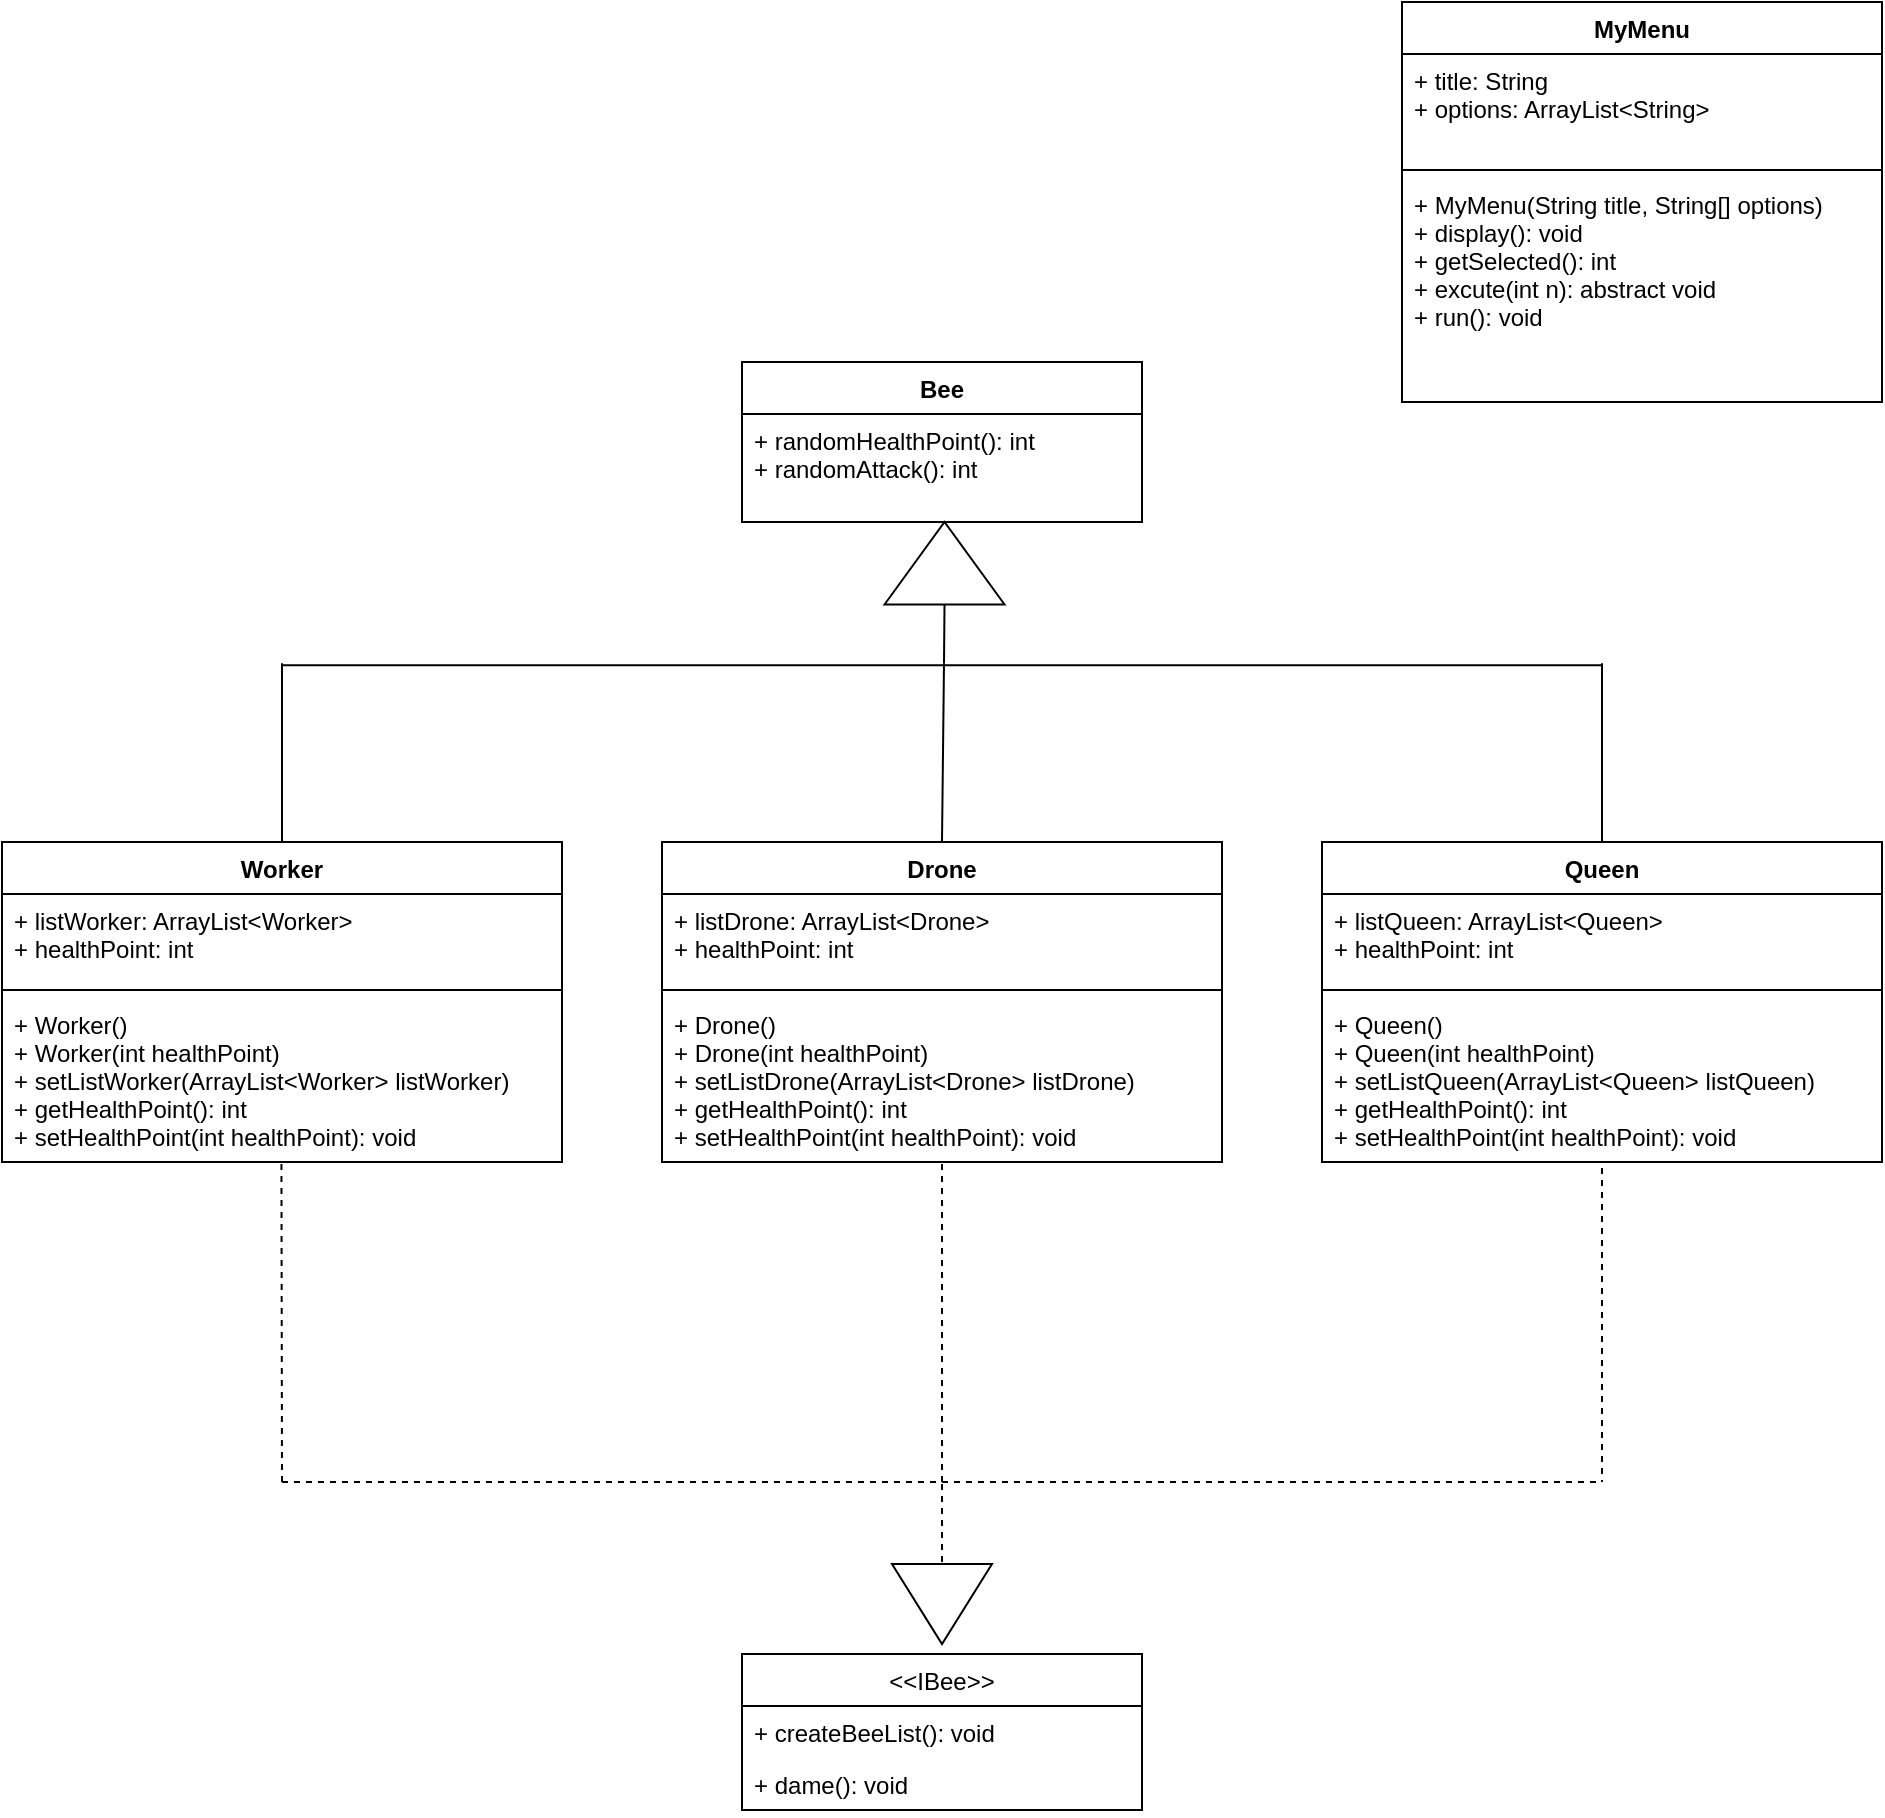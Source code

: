 <mxfile version="13.9.9" type="device"><diagram id="C5RBs43oDa-KdzZeNtuy" name="Page-1"><mxGraphModel dx="3413" dy="2107" grid="1" gridSize="10" guides="1" tooltips="1" connect="1" arrows="1" fold="1" page="1" pageScale="1" pageWidth="4681" pageHeight="3300" math="0" shadow="0"><root><mxCell id="WIyWlLk6GJQsqaUBKTNV-0"/><mxCell id="WIyWlLk6GJQsqaUBKTNV-1" parent="WIyWlLk6GJQsqaUBKTNV-0"/><mxCell id="xD8_gNF1pVx07IJ_uZF3-0" value="Bee" style="swimlane;fontStyle=1;align=center;verticalAlign=top;childLayout=stackLayout;horizontal=1;startSize=26;horizontalStack=0;resizeParent=1;resizeParentMax=0;resizeLast=0;collapsible=1;marginBottom=0;" parent="WIyWlLk6GJQsqaUBKTNV-1" vertex="1"><mxGeometry x="1240" y="480" width="200" height="80" as="geometry"/></mxCell><mxCell id="xD8_gNF1pVx07IJ_uZF3-3" value="+ randomHealthPoint(): int&#10;+ randomAttack(): int" style="text;strokeColor=none;fillColor=none;align=left;verticalAlign=top;spacingLeft=4;spacingRight=4;overflow=hidden;rotatable=0;points=[[0,0.5],[1,0.5]];portConstraint=eastwest;" parent="xD8_gNF1pVx07IJ_uZF3-0" vertex="1"><mxGeometry y="26" width="200" height="54" as="geometry"/></mxCell><mxCell id="xD8_gNF1pVx07IJ_uZF3-4" value="&lt;&lt;IBee&gt;&gt;" style="swimlane;fontStyle=0;childLayout=stackLayout;horizontal=1;startSize=26;fillColor=none;horizontalStack=0;resizeParent=1;resizeParentMax=0;resizeLast=0;collapsible=1;marginBottom=0;" parent="WIyWlLk6GJQsqaUBKTNV-1" vertex="1"><mxGeometry x="1240" y="1126" width="200" height="78" as="geometry"/></mxCell><mxCell id="xD8_gNF1pVx07IJ_uZF3-5" value="+ createBeeList(): void" style="text;strokeColor=none;fillColor=none;align=left;verticalAlign=top;spacingLeft=4;spacingRight=4;overflow=hidden;rotatable=0;points=[[0,0.5],[1,0.5]];portConstraint=eastwest;" parent="xD8_gNF1pVx07IJ_uZF3-4" vertex="1"><mxGeometry y="26" width="200" height="26" as="geometry"/></mxCell><mxCell id="xD8_gNF1pVx07IJ_uZF3-6" value="+ dame(): void" style="text;strokeColor=none;fillColor=none;align=left;verticalAlign=top;spacingLeft=4;spacingRight=4;overflow=hidden;rotatable=0;points=[[0,0.5],[1,0.5]];portConstraint=eastwest;" parent="xD8_gNF1pVx07IJ_uZF3-4" vertex="1"><mxGeometry y="52" width="200" height="26" as="geometry"/></mxCell><mxCell id="xD8_gNF1pVx07IJ_uZF3-8" value="Queen" style="swimlane;fontStyle=1;align=center;verticalAlign=top;childLayout=stackLayout;horizontal=1;startSize=26;horizontalStack=0;resizeParent=1;resizeParentMax=0;resizeLast=0;collapsible=1;marginBottom=0;" parent="WIyWlLk6GJQsqaUBKTNV-1" vertex="1"><mxGeometry x="1530" y="720" width="280" height="160" as="geometry"/></mxCell><mxCell id="xD8_gNF1pVx07IJ_uZF3-9" value="+ listQueen: ArrayList&lt;Queen&gt;&#10;+ healthPoint: int" style="text;strokeColor=none;fillColor=none;align=left;verticalAlign=top;spacingLeft=4;spacingRight=4;overflow=hidden;rotatable=0;points=[[0,0.5],[1,0.5]];portConstraint=eastwest;" parent="xD8_gNF1pVx07IJ_uZF3-8" vertex="1"><mxGeometry y="26" width="280" height="44" as="geometry"/></mxCell><mxCell id="xD8_gNF1pVx07IJ_uZF3-10" value="" style="line;strokeWidth=1;fillColor=none;align=left;verticalAlign=middle;spacingTop=-1;spacingLeft=3;spacingRight=3;rotatable=0;labelPosition=right;points=[];portConstraint=eastwest;" parent="xD8_gNF1pVx07IJ_uZF3-8" vertex="1"><mxGeometry y="70" width="280" height="8" as="geometry"/></mxCell><mxCell id="xD8_gNF1pVx07IJ_uZF3-11" value="+ Queen()&#10;+ Queen(int healthPoint)&#10;+ setListQueen(ArrayList&lt;Queen&gt; listQueen)&#10;+ getHealthPoint(): int&#10;+ setHealthPoint(int healthPoint): void " style="text;strokeColor=none;fillColor=none;align=left;verticalAlign=top;spacingLeft=4;spacingRight=4;overflow=hidden;rotatable=0;points=[[0,0.5],[1,0.5]];portConstraint=eastwest;" parent="xD8_gNF1pVx07IJ_uZF3-8" vertex="1"><mxGeometry y="78" width="280" height="82" as="geometry"/></mxCell><mxCell id="xD8_gNF1pVx07IJ_uZF3-12" value="Worker" style="swimlane;fontStyle=1;align=center;verticalAlign=top;childLayout=stackLayout;horizontal=1;startSize=26;horizontalStack=0;resizeParent=1;resizeParentMax=0;resizeLast=0;collapsible=1;marginBottom=0;" parent="WIyWlLk6GJQsqaUBKTNV-1" vertex="1"><mxGeometry x="870" y="720" width="280" height="160" as="geometry"/></mxCell><mxCell id="xD8_gNF1pVx07IJ_uZF3-13" value="+ listWorker: ArrayList&lt;Worker&gt;&#10;+ healthPoint: int" style="text;strokeColor=none;fillColor=none;align=left;verticalAlign=top;spacingLeft=4;spacingRight=4;overflow=hidden;rotatable=0;points=[[0,0.5],[1,0.5]];portConstraint=eastwest;" parent="xD8_gNF1pVx07IJ_uZF3-12" vertex="1"><mxGeometry y="26" width="280" height="44" as="geometry"/></mxCell><mxCell id="xD8_gNF1pVx07IJ_uZF3-14" value="" style="line;strokeWidth=1;fillColor=none;align=left;verticalAlign=middle;spacingTop=-1;spacingLeft=3;spacingRight=3;rotatable=0;labelPosition=right;points=[];portConstraint=eastwest;" parent="xD8_gNF1pVx07IJ_uZF3-12" vertex="1"><mxGeometry y="70" width="280" height="8" as="geometry"/></mxCell><mxCell id="xD8_gNF1pVx07IJ_uZF3-15" value="+ Worker()&#10;+ Worker(int healthPoint)&#10;+ setListWorker(ArrayList&lt;Worker&gt; listWorker)&#10;+ getHealthPoint(): int&#10;+ setHealthPoint(int healthPoint): void " style="text;strokeColor=none;fillColor=none;align=left;verticalAlign=top;spacingLeft=4;spacingRight=4;overflow=hidden;rotatable=0;points=[[0,0.5],[1,0.5]];portConstraint=eastwest;" parent="xD8_gNF1pVx07IJ_uZF3-12" vertex="1"><mxGeometry y="78" width="280" height="82" as="geometry"/></mxCell><mxCell id="xD8_gNF1pVx07IJ_uZF3-16" value="Drone" style="swimlane;fontStyle=1;align=center;verticalAlign=top;childLayout=stackLayout;horizontal=1;startSize=26;horizontalStack=0;resizeParent=1;resizeParentMax=0;resizeLast=0;collapsible=1;marginBottom=0;" parent="WIyWlLk6GJQsqaUBKTNV-1" vertex="1"><mxGeometry x="1200" y="720" width="280" height="160" as="geometry"/></mxCell><mxCell id="xD8_gNF1pVx07IJ_uZF3-17" value="+ listDrone: ArrayList&lt;Drone&gt;&#10;+ healthPoint: int" style="text;strokeColor=none;fillColor=none;align=left;verticalAlign=top;spacingLeft=4;spacingRight=4;overflow=hidden;rotatable=0;points=[[0,0.5],[1,0.5]];portConstraint=eastwest;" parent="xD8_gNF1pVx07IJ_uZF3-16" vertex="1"><mxGeometry y="26" width="280" height="44" as="geometry"/></mxCell><mxCell id="xD8_gNF1pVx07IJ_uZF3-18" value="" style="line;strokeWidth=1;fillColor=none;align=left;verticalAlign=middle;spacingTop=-1;spacingLeft=3;spacingRight=3;rotatable=0;labelPosition=right;points=[];portConstraint=eastwest;" parent="xD8_gNF1pVx07IJ_uZF3-16" vertex="1"><mxGeometry y="70" width="280" height="8" as="geometry"/></mxCell><mxCell id="xD8_gNF1pVx07IJ_uZF3-19" value="+ Drone()&#10;+ Drone(int healthPoint)&#10;+ setListDrone(ArrayList&lt;Drone&gt; listDrone)&#10;+ getHealthPoint(): int&#10;+ setHealthPoint(int healthPoint): void " style="text;strokeColor=none;fillColor=none;align=left;verticalAlign=top;spacingLeft=4;spacingRight=4;overflow=hidden;rotatable=0;points=[[0,0.5],[1,0.5]];portConstraint=eastwest;" parent="xD8_gNF1pVx07IJ_uZF3-16" vertex="1"><mxGeometry y="78" width="280" height="82" as="geometry"/></mxCell><mxCell id="xD8_gNF1pVx07IJ_uZF3-20" value="MyMenu" style="swimlane;fontStyle=1;align=center;verticalAlign=top;childLayout=stackLayout;horizontal=1;startSize=26;horizontalStack=0;resizeParent=1;resizeParentMax=0;resizeLast=0;collapsible=1;marginBottom=0;" parent="WIyWlLk6GJQsqaUBKTNV-1" vertex="1"><mxGeometry x="1570" y="300" width="240" height="200" as="geometry"/></mxCell><mxCell id="xD8_gNF1pVx07IJ_uZF3-21" value="+ title: String&#10;+ options: ArrayList&lt;String&gt;" style="text;strokeColor=none;fillColor=none;align=left;verticalAlign=top;spacingLeft=4;spacingRight=4;overflow=hidden;rotatable=0;points=[[0,0.5],[1,0.5]];portConstraint=eastwest;" parent="xD8_gNF1pVx07IJ_uZF3-20" vertex="1"><mxGeometry y="26" width="240" height="54" as="geometry"/></mxCell><mxCell id="xD8_gNF1pVx07IJ_uZF3-22" value="" style="line;strokeWidth=1;fillColor=none;align=left;verticalAlign=middle;spacingTop=-1;spacingLeft=3;spacingRight=3;rotatable=0;labelPosition=right;points=[];portConstraint=eastwest;" parent="xD8_gNF1pVx07IJ_uZF3-20" vertex="1"><mxGeometry y="80" width="240" height="8" as="geometry"/></mxCell><mxCell id="xD8_gNF1pVx07IJ_uZF3-23" value="+ MyMenu(String title, String[] options)&#10;+ display(): void&#10;+ getSelected(): int&#10;+ excute(int n): abstract void&#10;+ run(): void" style="text;strokeColor=none;fillColor=none;align=left;verticalAlign=top;spacingLeft=4;spacingRight=4;overflow=hidden;rotatable=0;points=[[0,0.5],[1,0.5]];portConstraint=eastwest;" parent="xD8_gNF1pVx07IJ_uZF3-20" vertex="1"><mxGeometry y="88" width="240" height="112" as="geometry"/></mxCell><mxCell id="xD8_gNF1pVx07IJ_uZF3-34" value="" style="group" parent="WIyWlLk6GJQsqaUBKTNV-1" vertex="1" connectable="0"><mxGeometry x="1010" y="560.005" width="660" height="71.625" as="geometry"/></mxCell><mxCell id="xD8_gNF1pVx07IJ_uZF3-26" value="" style="triangle;whiteSpace=wrap;html=1;rotation=-90;" parent="xD8_gNF1pVx07IJ_uZF3-34" vertex="1"><mxGeometry x="310.63" y="-9.375" width="41.25" height="60" as="geometry"/></mxCell><mxCell id="xD8_gNF1pVx07IJ_uZF3-29" value="" style="endArrow=none;html=1;entryX=0;entryY=0.5;entryDx=0;entryDy=0;" parent="xD8_gNF1pVx07IJ_uZF3-34" target="xD8_gNF1pVx07IJ_uZF3-26" edge="1"><mxGeometry width="50" height="50" relative="1" as="geometry"><mxPoint x="331" y="70.625" as="sourcePoint"/><mxPoint x="260" y="170.625" as="targetPoint"/></mxGeometry></mxCell><mxCell id="xD8_gNF1pVx07IJ_uZF3-30" value="" style="endArrow=none;html=1;" parent="xD8_gNF1pVx07IJ_uZF3-34" edge="1"><mxGeometry width="50" height="50" relative="1" as="geometry"><mxPoint y="71.625" as="sourcePoint"/><mxPoint x="660" y="71.625" as="targetPoint"/></mxGeometry></mxCell><mxCell id="xD8_gNF1pVx07IJ_uZF3-31" value="" style="endArrow=none;html=1;" parent="xD8_gNF1pVx07IJ_uZF3-34" source="xD8_gNF1pVx07IJ_uZF3-8" edge="1"><mxGeometry width="50" height="50" relative="1" as="geometry"><mxPoint x="270" y="300.625" as="sourcePoint"/><mxPoint x="660" y="70.625" as="targetPoint"/></mxGeometry></mxCell><mxCell id="xD8_gNF1pVx07IJ_uZF3-32" value="" style="endArrow=none;html=1;entryX=0.5;entryY=0;entryDx=0;entryDy=0;" parent="xD8_gNF1pVx07IJ_uZF3-34" target="xD8_gNF1pVx07IJ_uZF3-16" edge="1"><mxGeometry width="50" height="50" relative="1" as="geometry"><mxPoint x="331" y="70.625" as="sourcePoint"/><mxPoint x="320" y="250.625" as="targetPoint"/></mxGeometry></mxCell><mxCell id="xD8_gNF1pVx07IJ_uZF3-33" value="" style="endArrow=none;html=1;exitX=0.5;exitY=0;exitDx=0;exitDy=0;" parent="xD8_gNF1pVx07IJ_uZF3-34" source="xD8_gNF1pVx07IJ_uZF3-12" edge="1"><mxGeometry width="50" height="50" relative="1" as="geometry"><mxPoint x="320" y="300.625" as="sourcePoint"/><mxPoint y="70.625" as="targetPoint"/></mxGeometry></mxCell><mxCell id="xD8_gNF1pVx07IJ_uZF3-35" value="" style="endArrow=none;dashed=1;html=1;" parent="WIyWlLk6GJQsqaUBKTNV-1" edge="1"><mxGeometry width="50" height="50" relative="1" as="geometry"><mxPoint x="1010" y="1040" as="sourcePoint"/><mxPoint x="1670" y="1040" as="targetPoint"/></mxGeometry></mxCell><mxCell id="xD8_gNF1pVx07IJ_uZF3-37" value="" style="endArrow=none;dashed=1;html=1;" parent="WIyWlLk6GJQsqaUBKTNV-1" edge="1"><mxGeometry width="50" height="50" relative="1" as="geometry"><mxPoint x="1340" y="1080" as="sourcePoint"/><mxPoint x="1340" y="1040" as="targetPoint"/></mxGeometry></mxCell><mxCell id="xD8_gNF1pVx07IJ_uZF3-38" value="" style="triangle;whiteSpace=wrap;html=1;rotation=90;" parent="WIyWlLk6GJQsqaUBKTNV-1" vertex="1"><mxGeometry x="1320" y="1076" width="40" height="50" as="geometry"/></mxCell><mxCell id="xD8_gNF1pVx07IJ_uZF3-39" value="" style="endArrow=none;dashed=1;html=1;" parent="WIyWlLk6GJQsqaUBKTNV-1" edge="1"><mxGeometry width="50" height="50" relative="1" as="geometry"><mxPoint x="1340" y="1040" as="sourcePoint"/><mxPoint x="1340" y="880" as="targetPoint"/></mxGeometry></mxCell><mxCell id="xD8_gNF1pVx07IJ_uZF3-40" value="" style="endArrow=none;dashed=1;html=1;entryX=0.499;entryY=0.993;entryDx=0;entryDy=0;entryPerimeter=0;" parent="WIyWlLk6GJQsqaUBKTNV-1" target="xD8_gNF1pVx07IJ_uZF3-15" edge="1"><mxGeometry width="50" height="50" relative="1" as="geometry"><mxPoint x="1010" y="1040" as="sourcePoint"/><mxPoint x="1390" y="910" as="targetPoint"/></mxGeometry></mxCell><mxCell id="xD8_gNF1pVx07IJ_uZF3-41" value="" style="endArrow=none;dashed=1;html=1;" parent="WIyWlLk6GJQsqaUBKTNV-1" edge="1"><mxGeometry width="50" height="50" relative="1" as="geometry"><mxPoint x="1670" y="883" as="sourcePoint"/><mxPoint x="1670" y="1040" as="targetPoint"/></mxGeometry></mxCell></root></mxGraphModel></diagram></mxfile>